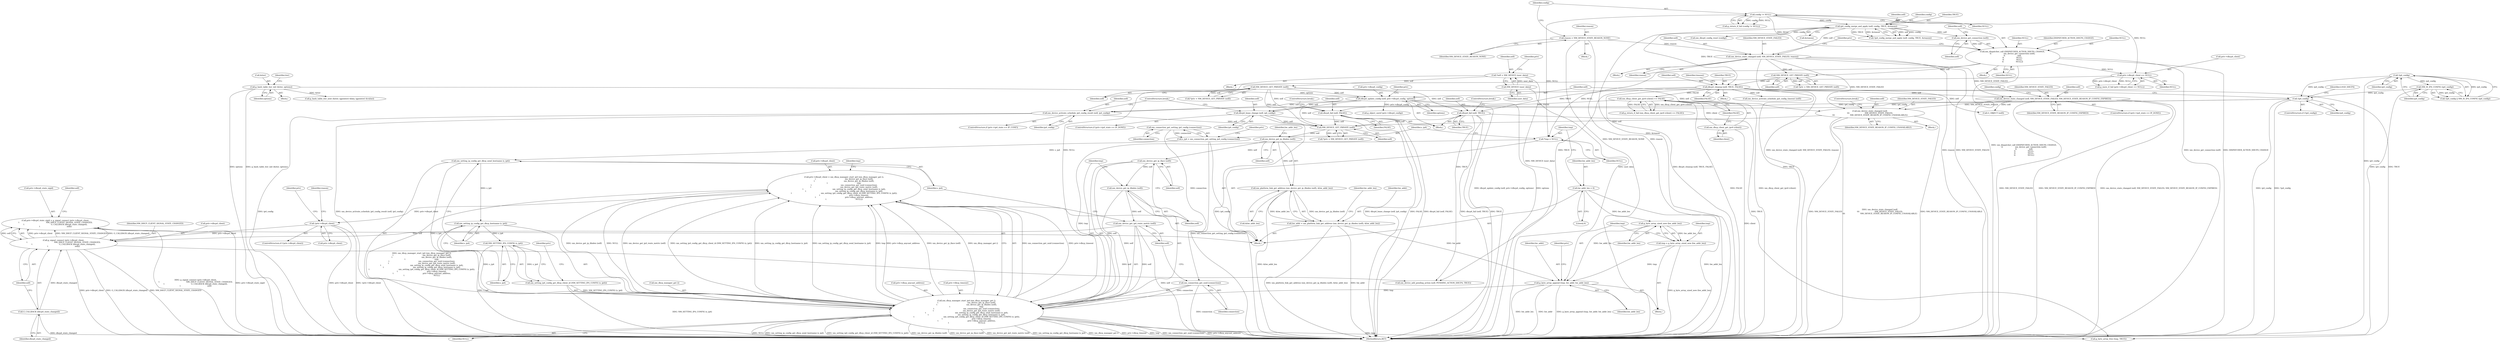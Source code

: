 digraph "0_NetworkManager_d5fc88e573fa58b93034b04d35a2454f5d28cad9@API" {
"1005329" [label="(Call,priv->dhcp4_state_sigid = g_signal_connect (priv->dhcp4_client,\n\t                                            NM_DHCP_CLIENT_SIGNAL_STATE_CHANGED,\n\t                                            G_CALLBACK (dhcp4_state_changed),\n\t                                            self))"];
"1005333" [label="(Call,g_signal_connect (priv->dhcp4_client,\n\t                                            NM_DHCP_CLIENT_SIGNAL_STATE_CHANGED,\n\t                                            G_CALLBACK (dhcp4_state_changed),\n\t                                            self))"];
"1005318" [label="(Call,!priv->dhcp4_client)"];
"1005283" [label="(Call,priv->dhcp4_client = nm_dhcp_manager_start_ip4 (nm_dhcp_manager_get (),\n\t                                                nm_device_get_ip_iface (self),\n\t                                                nm_device_get_ip_ifindex (self),\n\t                                                tmp,\n\t                                                nm_connection_get_uuid (connection),\n\t                                                nm_device_get_ip4_route_metric (self),\n\t                                                nm_setting_ip_config_get_dhcp_send_hostname (s_ip4),\n\t                                                nm_setting_ip_config_get_dhcp_hostname (s_ip4),\n\t                                                nm_setting_ip4_config_get_dhcp_client_id (NM_SETTING_IP4_CONFIG (s_ip4)),\n\t                                                priv->dhcp_timeout,\n\t                                                priv->dhcp_anycast_address,\n\t                                                NULL))"];
"1005287" [label="(Call,nm_dhcp_manager_start_ip4 (nm_dhcp_manager_get (),\n\t                                                nm_device_get_ip_iface (self),\n\t                                                nm_device_get_ip_ifindex (self),\n\t                                                tmp,\n\t                                                nm_connection_get_uuid (connection),\n\t                                                nm_device_get_ip4_route_metric (self),\n\t                                                nm_setting_ip_config_get_dhcp_send_hostname (s_ip4),\n\t                                                nm_setting_ip_config_get_dhcp_hostname (s_ip4),\n\t                                                nm_setting_ip4_config_get_dhcp_client_id (NM_SETTING_IP4_CONFIG (s_ip4)),\n\t                                                priv->dhcp_timeout,\n\t                                                priv->dhcp_anycast_address,\n\t                                                NULL))"];
"1005289" [label="(Call,nm_device_get_ip_iface (self))"];
"1005262" [label="(Call,nm_device_get_ip_ifindex (self))"];
"1005230" [label="(Call,NM_DEVICE_GET_PRIVATE (self))"];
"1005191" [label="(Call,nm_device_activate_schedule_ip4_config_result (self, ip4_config))"];
"1005179" [label="(Call,dhcp4_update_config (self, priv->dhcp4_config, options))"];
"1005146" [label="(Call,NM_DEVICE_GET_PRIVATE (self))"];
"1005139" [label="(Call,*self = NM_DEVICE (user_data))"];
"1005141" [label="(Call,NM_DEVICE (user_data))"];
"1005113" [label="(Call,g_hash_table_iter_init (&iter, options))"];
"1005168" [label="(Call,!ip4_config)"];
"1005155" [label="(Call,!ip4_config)"];
"1005157" [label="(Call,NM_IS_IP4_CONFIG (ip4_config))"];
"1005220" [label="(Call,dhcp4_fail (self, FALSE))"];
"1005149" [label="(Call,nm_dhcp_client_get_ipv6 (client) == FALSE)"];
"1005150" [label="(Call,nm_dhcp_client_get_ipv6 (client))"];
"1005080" [label="(Call,dhcp4_cleanup (self, TRUE, FALSE))"];
"1005078" [label="(Call,NM_DEVICE_GET_PRIVATE (self))"];
"1005060" [label="(Call,nm_device_state_changed (self, NM_DEVICE_STATE_FAILED, reason))"];
"1005050" [label="(Call,ip4_config_merge_and_apply (self, config, TRUE, &reason))"];
"1005045" [label="(Call,config != NULL)"];
"1005041" [label="(Call,reason = NM_DEVICE_STATE_REASON_NONE)"];
"1005066" [label="(Call,nm_dispatcher_call (DISPATCHER_ACTION_DHCP4_CHANGE,\n\t\t                    nm_device_get_connection (self),\n\t\t                    self,\n\t\t                    NULL,\n\t\t                    NULL,\n\t\t                    NULL))"];
"1005068" [label="(Call,nm_device_get_connection (self))"];
"1005206" [label="(Call,dhcp4_fail (self, TRUE))"];
"1005201" [label="(Call,dhcp4_lease_change (self, ip4_config))"];
"1005174" [label="(Call,nm_device_state_changed (self,\n\t\t\t                         NM_DEVICE_STATE_FAILED,\n\t\t\t                         NM_DEVICE_STATE_REASON_IP_CONFIG_UNAVAILABLE))"];
"1005101" [label="(Call,nm_device_state_changed (self, NM_DEVICE_STATE_FAILED, NM_DEVICE_STATE_REASON_IP_CONFIG_EXPIRED))"];
"1005291" [label="(Call,nm_device_get_ip_ifindex (self))"];
"1005239" [label="(Call,*tmp = NULL)"];
"1005273" [label="(Call,g_byte_array_append (tmp, hw_addr, hw_addr_len))"];
"1005269" [label="(Call,tmp = g_byte_array_sized_new (hw_addr_len))"];
"1005271" [label="(Call,g_byte_array_sized_new (hw_addr_len))"];
"1005235" [label="(Call,hw_addr_len = 0)"];
"1005259" [label="(Call,hw_addr = nm_platform_link_get_address (nm_device_get_ip_ifindex (self), &hw_addr_len))"];
"1005261" [label="(Call,nm_platform_link_get_address (nm_device_get_ip_ifindex (self), &hw_addr_len))"];
"1005294" [label="(Call,nm_connection_get_uuid (connection))"];
"1005244" [label="(Call,nm_connection_get_setting_ip4_config (connection))"];
"1005296" [label="(Call,nm_device_get_ip4_route_metric (self))"];
"1005298" [label="(Call,nm_setting_ip_config_get_dhcp_send_hostname (s_ip4))"];
"1005242" [label="(Call,s_ip4 = nm_connection_get_setting_ip4_config (connection))"];
"1005300" [label="(Call,nm_setting_ip_config_get_dhcp_hostname (s_ip4))"];
"1005302" [label="(Call,nm_setting_ip4_config_get_dhcp_client_id (NM_SETTING_IP4_CONFIG (s_ip4)))"];
"1005303" [label="(Call,NM_SETTING_IP4_CONFIG (s_ip4))"];
"1005278" [label="(Call,priv->dhcp4_client == NULL)"];
"1005338" [label="(Call,G_CALLBACK (dhcp4_state_changed))"];
"1005290" [label="(Identifier,self)"];
"1005318" [label="(Call,!priv->dhcp4_client)"];
"1005145" [label="(Identifier,priv)"];
"1005134" [label="(Call,G_OBJECT (self))"];
"1005223" [label="(ControlStructure,break;)"];
"1005044" [label="(Call,g_return_if_fail (config != NULL))"];
"1005051" [label="(Identifier,self)"];
"1005245" [label="(Identifier,connection)"];
"1005278" [label="(Call,priv->dhcp4_client == NULL)"];
"1005045" [label="(Call,config != NULL)"];
"1005291" [label="(Call,nm_device_get_ip_ifindex (self))"];
"1005050" [label="(Call,ip4_config_merge_and_apply (self, config, TRUE, &reason))"];
"1005264" [label="(Call,&hw_addr_len)"];
"1005297" [label="(Identifier,self)"];
"1005071" [label="(Identifier,NULL)"];
"1005041" [label="(Call,reason = NM_DEVICE_STATE_REASON_NONE)"];
"1005184" [label="(Identifier,options)"];
"1005072" [label="(Identifier,NULL)"];
"1005317" [label="(ControlStructure,if (!priv->dhcp4_client))"];
"1005248" [label="(Identifier,priv)"];
"1005262" [label="(Call,nm_device_get_ip_ifindex (self))"];
"1005303" [label="(Call,NM_SETTING_IP4_CONFIG (s_ip4))"];
"1005275" [label="(Identifier,hw_addr)"];
"1005279" [label="(Call,priv->dhcp4_client)"];
"1005222" [label="(Identifier,FALSE)"];
"1005081" [label="(Identifier,self)"];
"1005331" [label="(Identifier,priv)"];
"1005104" [label="(Identifier,NM_DEVICE_STATE_REASON_IP_CONFIG_EXPIRED)"];
"1005141" [label="(Call,NM_DEVICE (user_data))"];
"1005228" [label="(Call,*priv = NM_DEVICE_GET_PRIVATE (self))"];
"1005204" [label="(ControlStructure,break;)"];
"1005066" [label="(Call,nm_dispatcher_call (DISPATCHER_ACTION_DHCP4_CHANGE,\n\t\t                    nm_device_get_connection (self),\n\t\t                    self,\n\t\t                    NULL,\n\t\t                    NULL,\n\t\t                    NULL))"];
"1005107" [label="(Block,)"];
"1005288" [label="(Call,nm_dhcp_manager_get ())"];
"1005273" [label="(Call,g_byte_array_append (tmp, hw_addr, hw_addr_len))"];
"1005241" [label="(Identifier,NULL)"];
"1005148" [label="(Call,g_return_if_fail (nm_dhcp_client_get_ipv6 (client) == FALSE))"];
"1005292" [label="(Identifier,self)"];
"1005176" [label="(Identifier,NM_DEVICE_STATE_FAILED)"];
"1005259" [label="(Call,hw_addr = nm_platform_link_get_address (nm_device_get_ip_ifindex (self), &hw_addr_len))"];
"1005191" [label="(Call,nm_device_activate_schedule_ip4_config_result (self, ip4_config))"];
"1005338" [label="(Call,G_CALLBACK (dhcp4_state_changed))"];
"1005284" [label="(Call,priv->dhcp4_client)"];
"1005276" [label="(Identifier,hw_addr_len)"];
"1005139" [label="(Call,*self = NM_DEVICE (user_data))"];
"1005244" [label="(Call,nm_connection_get_setting_ip4_config (connection))"];
"1005112" [label="(Identifier,config)"];
"1005305" [label="(Call,priv->dhcp_timeout)"];
"1005165" [label="(Block,)"];
"1005080" [label="(Call,dhcp4_cleanup (self, TRUE, FALSE))"];
"1005308" [label="(Call,priv->dhcp_anycast_address)"];
"1005178" [label="(ControlStructure,break;)"];
"1005230" [label="(Call,NM_DEVICE_GET_PRIVATE (self))"];
"1005221" [label="(Identifier,self)"];
"1005329" [label="(Call,priv->dhcp4_state_sigid = g_signal_connect (priv->dhcp4_client,\n\t                                            NM_DHCP_CLIENT_SIGNAL_STATE_CHANGED,\n\t                                            G_CALLBACK (dhcp4_state_changed),\n\t                                            self))"];
"1005208" [label="(Identifier,TRUE)"];
"1005304" [label="(Identifier,s_ip4)"];
"1005242" [label="(Call,s_ip4 = nm_connection_get_setting_ip4_config (connection))"];
"1005296" [label="(Call,nm_device_get_ip4_route_metric (self))"];
"1005339" [label="(Identifier,dhcp4_state_changed)"];
"1005181" [label="(Call,priv->dhcp4_config)"];
"1005226" [label="(Block,)"];
"1005207" [label="(Identifier,self)"];
"1005261" [label="(Call,nm_platform_link_get_address (nm_device_get_ip_ifindex (self), &hw_addr_len))"];
"1005180" [label="(Identifier,self)"];
"1005147" [label="(Identifier,self)"];
"1005325" [label="(Identifier,reason)"];
"1005311" [label="(Identifier,NULL)"];
"1005298" [label="(Call,nm_setting_ip_config_get_dhcp_send_hostname (s_ip4))"];
"1005067" [label="(Identifier,DISPATCHER_ACTION_DHCP4_CHANGE)"];
"1005154" [label="(Call,!ip4_config || NM_IS_IP4_CONFIG (ip4_config))"];
"1005156" [label="(Identifier,ip4_config)"];
"1005120" [label="(Identifier,iter)"];
"1005079" [label="(Identifier,self)"];
"1005151" [label="(Identifier,client)"];
"1005060" [label="(Call,nm_device_state_changed (self, NM_DEVICE_STATE_FAILED, reason))"];
"1005340" [label="(Identifier,self)"];
"1005152" [label="(Identifier,FALSE)"];
"1005170" [label="(Block,)"];
"1005267" [label="(Identifier,hw_addr_len)"];
"1005195" [label="(ControlStructure,if (priv->ip4_state == IP_DONE))"];
"1005272" [label="(Identifier,hw_addr_len)"];
"1005052" [label="(Identifier,config)"];
"1005314" [label="(Call,g_byte_array_free (tmp, TRUE))"];
"1005167" [label="(ControlStructure,if (!ip4_config))"];
"1005271" [label="(Call,g_byte_array_sized_new (hw_addr_len))"];
"1005341" [label="(Call,nm_device_add_pending_action (self, PENDING_ACTION_DHCP4, TRUE))"];
"1005039" [label="(Block,)"];
"1005294" [label="(Call,nm_connection_get_uuid (connection))"];
"1005086" [label="(Identifier,timeout)"];
"1005342" [label="(Identifier,self)"];
"1005043" [label="(Identifier,NM_DEVICE_STATE_REASON_NONE)"];
"1005330" [label="(Call,priv->dhcp4_state_sigid)"];
"1005053" [label="(Identifier,TRUE)"];
"1005111" [label="(Call,nm_dhcp4_config_reset (config))"];
"1005082" [label="(Identifier,TRUE)"];
"1005277" [label="(Call,g_warn_if_fail (priv->dhcp4_client == NULL))"];
"1005302" [label="(Call,nm_setting_ip4_config_get_dhcp_client_id (NM_SETTING_IP4_CONFIG (s_ip4)))"];
"1005203" [label="(Identifier,ip4_config)"];
"1005146" [label="(Call,NM_DEVICE_GET_PRIVATE (self))"];
"1005150" [label="(Call,nm_dhcp_client_get_ipv6 (client))"];
"1005301" [label="(Identifier,s_ip4)"];
"1005103" [label="(Identifier,NM_DEVICE_STATE_FAILED)"];
"1005270" [label="(Identifier,tmp)"];
"1005175" [label="(Identifier,self)"];
"1005282" [label="(Identifier,NULL)"];
"1005144" [label="(Call,*priv = NM_DEVICE_GET_PRIVATE (self))"];
"1005069" [label="(Identifier,self)"];
"1005102" [label="(Identifier,self)"];
"1005083" [label="(Identifier,FALSE)"];
"1005047" [label="(Identifier,NULL)"];
"1005065" [label="(Block,)"];
"1005333" [label="(Call,g_signal_connect (priv->dhcp4_client,\n\t                                            NM_DHCP_CLIENT_SIGNAL_STATE_CHANGED,\n\t                                            G_CALLBACK (dhcp4_state_changed),\n\t                                            self))"];
"1005061" [label="(Identifier,self)"];
"1005118" [label="(Call,g_hash_table_iter_next (&iter, (gpointer) &key, (gpointer) &value))"];
"1005337" [label="(Identifier,NM_DHCP_CLIENT_SIGNAL_STATE_CHANGED)"];
"1005236" [label="(Identifier,hw_addr_len)"];
"1005078" [label="(Call,NM_DEVICE_GET_PRIVATE (self))"];
"1005299" [label="(Identifier,s_ip4)"];
"1005137" [label="(Block,)"];
"1005056" [label="(Block,)"];
"1005073" [label="(Identifier,NULL)"];
"1005263" [label="(Identifier,self)"];
"1005293" [label="(Identifier,tmp)"];
"1005158" [label="(Identifier,ip4_config)"];
"1007368" [label="(MethodReturn,RET)"];
"1005168" [label="(Call,!ip4_config)"];
"1005149" [label="(Call,nm_dhcp_client_get_ipv6 (client) == FALSE)"];
"1005074" [label="(Block,)"];
"1005243" [label="(Identifier,s_ip4)"];
"1005239" [label="(Call,*tmp = NULL)"];
"1005220" [label="(Call,dhcp4_fail (self, FALSE))"];
"1005201" [label="(Call,dhcp4_lease_change (self, ip4_config))"];
"1005070" [label="(Identifier,self)"];
"1005268" [label="(Block,)"];
"1005193" [label="(Identifier,ip4_config)"];
"1005188" [label="(Identifier,priv)"];
"1005169" [label="(Identifier,ip4_config)"];
"1005155" [label="(Call,!ip4_config)"];
"1005237" [label="(Literal,0)"];
"1005116" [label="(Identifier,options)"];
"1005063" [label="(Identifier,reason)"];
"1005054" [label="(Call,&reason)"];
"1005235" [label="(Call,hw_addr_len = 0)"];
"1005185" [label="(ControlStructure,if (priv->ip4_state == IP_CONF))"];
"1005289" [label="(Call,nm_device_get_ip_iface (self))"];
"1005240" [label="(Identifier,tmp)"];
"1005287" [label="(Call,nm_dhcp_manager_start_ip4 (nm_dhcp_manager_get (),\n\t                                                nm_device_get_ip_iface (self),\n\t                                                nm_device_get_ip_ifindex (self),\n\t                                                tmp,\n\t                                                nm_connection_get_uuid (connection),\n\t                                                nm_device_get_ip4_route_metric (self),\n\t                                                nm_setting_ip_config_get_dhcp_send_hostname (s_ip4),\n\t                                                nm_setting_ip_config_get_dhcp_hostname (s_ip4),\n\t                                                nm_setting_ip4_config_get_dhcp_client_id (NM_SETTING_IP4_CONFIG (s_ip4)),\n\t                                                priv->dhcp_timeout,\n\t                                                priv->dhcp_anycast_address,\n\t                                                NULL))"];
"1005265" [label="(Identifier,hw_addr_len)"];
"1005206" [label="(Call,dhcp4_fail (self, TRUE))"];
"1005068" [label="(Call,nm_device_get_connection (self))"];
"1005157" [label="(Call,NM_IS_IP4_CONFIG (ip4_config))"];
"1005319" [label="(Call,priv->dhcp4_client)"];
"1005269" [label="(Call,tmp = g_byte_array_sized_new (hw_addr_len))"];
"1005077" [label="(Identifier,priv)"];
"1005114" [label="(Call,&iter)"];
"1005062" [label="(Identifier,NM_DEVICE_STATE_FAILED)"];
"1005042" [label="(Identifier,reason)"];
"1005300" [label="(Call,nm_setting_ip_config_get_dhcp_hostname (s_ip4))"];
"1005142" [label="(Identifier,user_data)"];
"1005231" [label="(Identifier,self)"];
"1005174" [label="(Call,nm_device_state_changed (self,\n\t\t\t                         NM_DEVICE_STATE_FAILED,\n\t\t\t                         NM_DEVICE_STATE_REASON_IP_CONFIG_UNAVAILABLE))"];
"1005113" [label="(Call,g_hash_table_iter_init (&iter, options))"];
"1005250" [label="(Call,g_object_unref (priv->dhcp4_config))"];
"1005306" [label="(Identifier,priv)"];
"1005283" [label="(Call,priv->dhcp4_client = nm_dhcp_manager_start_ip4 (nm_dhcp_manager_get (),\n\t                                                nm_device_get_ip_iface (self),\n\t                                                nm_device_get_ip_ifindex (self),\n\t                                                tmp,\n\t                                                nm_connection_get_uuid (connection),\n\t                                                nm_device_get_ip4_route_metric (self),\n\t                                                nm_setting_ip_config_get_dhcp_send_hostname (s_ip4),\n\t                                                nm_setting_ip_config_get_dhcp_hostname (s_ip4),\n\t                                                nm_setting_ip4_config_get_dhcp_client_id (NM_SETTING_IP4_CONFIG (s_ip4)),\n\t                                                priv->dhcp_timeout,\n\t                                                priv->dhcp_anycast_address,\n\t                                                NULL))"];
"1005274" [label="(Identifier,tmp)"];
"1005076" [label="(Call,*priv = NM_DEVICE_GET_PRIVATE (self))"];
"1005280" [label="(Identifier,priv)"];
"1005046" [label="(Identifier,config)"];
"1005202" [label="(Identifier,self)"];
"1005192" [label="(Identifier,self)"];
"1005049" [label="(Call,!ip4_config_merge_and_apply (self, config, TRUE, &reason))"];
"1005179" [label="(Call,dhcp4_update_config (self, priv->dhcp4_config, options))"];
"1005295" [label="(Identifier,connection)"];
"1005140" [label="(Identifier,self)"];
"1005313" [label="(Identifier,tmp)"];
"1005260" [label="(Identifier,hw_addr)"];
"1005177" [label="(Identifier,NM_DEVICE_STATE_REASON_IP_CONFIG_UNAVAILABLE)"];
"1005209" [label="(ControlStructure,break;)"];
"1005101" [label="(Call,nm_device_state_changed (self, NM_DEVICE_STATE_FAILED, NM_DEVICE_STATE_REASON_IP_CONFIG_EXPIRED))"];
"1005334" [label="(Call,priv->dhcp4_client)"];
"1005095" [label="(ControlStructure,if (priv->ip4_state == IP_DONE))"];
"1005172" [label="(Identifier,LOGD_DHCP4)"];
"1005092" [label="(Call,nm_device_activate_schedule_ip4_config_timeout (self))"];
"1005329" -> "1005226"  [label="AST: "];
"1005329" -> "1005333"  [label="CFG: "];
"1005330" -> "1005329"  [label="AST: "];
"1005333" -> "1005329"  [label="AST: "];
"1005342" -> "1005329"  [label="CFG: "];
"1005329" -> "1007368"  [label="DDG: priv->dhcp4_state_sigid"];
"1005329" -> "1007368"  [label="DDG: g_signal_connect (priv->dhcp4_client,\n\t                                            NM_DHCP_CLIENT_SIGNAL_STATE_CHANGED,\n\t                                            G_CALLBACK (dhcp4_state_changed),\n\t                                            self)"];
"1005333" -> "1005329"  [label="DDG: priv->dhcp4_client"];
"1005333" -> "1005329"  [label="DDG: NM_DHCP_CLIENT_SIGNAL_STATE_CHANGED"];
"1005333" -> "1005329"  [label="DDG: G_CALLBACK (dhcp4_state_changed)"];
"1005333" -> "1005329"  [label="DDG: self"];
"1005333" -> "1005340"  [label="CFG: "];
"1005334" -> "1005333"  [label="AST: "];
"1005337" -> "1005333"  [label="AST: "];
"1005338" -> "1005333"  [label="AST: "];
"1005340" -> "1005333"  [label="AST: "];
"1005333" -> "1007368"  [label="DDG: G_CALLBACK (dhcp4_state_changed)"];
"1005333" -> "1007368"  [label="DDG: NM_DHCP_CLIENT_SIGNAL_STATE_CHANGED"];
"1005333" -> "1007368"  [label="DDG: priv->dhcp4_client"];
"1005318" -> "1005333"  [label="DDG: priv->dhcp4_client"];
"1005338" -> "1005333"  [label="DDG: dhcp4_state_changed"];
"1005296" -> "1005333"  [label="DDG: self"];
"1005333" -> "1005341"  [label="DDG: self"];
"1005318" -> "1005317"  [label="AST: "];
"1005318" -> "1005319"  [label="CFG: "];
"1005319" -> "1005318"  [label="AST: "];
"1005325" -> "1005318"  [label="CFG: "];
"1005331" -> "1005318"  [label="CFG: "];
"1005318" -> "1007368"  [label="DDG: priv->dhcp4_client"];
"1005318" -> "1007368"  [label="DDG: !priv->dhcp4_client"];
"1005283" -> "1005318"  [label="DDG: priv->dhcp4_client"];
"1005283" -> "1005226"  [label="AST: "];
"1005283" -> "1005287"  [label="CFG: "];
"1005284" -> "1005283"  [label="AST: "];
"1005287" -> "1005283"  [label="AST: "];
"1005313" -> "1005283"  [label="CFG: "];
"1005283" -> "1007368"  [label="DDG: nm_dhcp_manager_start_ip4 (nm_dhcp_manager_get (),\n\t                                                nm_device_get_ip_iface (self),\n\t                                                nm_device_get_ip_ifindex (self),\n\t                                                tmp,\n\t                                                nm_connection_get_uuid (connection),\n\t                                                nm_device_get_ip4_route_metric (self),\n\t                                                nm_setting_ip_config_get_dhcp_send_hostname (s_ip4),\n\t                                                nm_setting_ip_config_get_dhcp_hostname (s_ip4),\n\t                                                nm_setting_ip4_config_get_dhcp_client_id (NM_SETTING_IP4_CONFIG (s_ip4)),\n\t                                                priv->dhcp_timeout,\n\t                                                priv->dhcp_anycast_address,\n\t                                                NULL)"];
"1005287" -> "1005283"  [label="DDG: nm_connection_get_uuid (connection)"];
"1005287" -> "1005283"  [label="DDG: priv->dhcp_timeout"];
"1005287" -> "1005283"  [label="DDG: nm_device_get_ip_ifindex (self)"];
"1005287" -> "1005283"  [label="DDG: NULL"];
"1005287" -> "1005283"  [label="DDG: nm_device_get_ip4_route_metric (self)"];
"1005287" -> "1005283"  [label="DDG: nm_setting_ip4_config_get_dhcp_client_id (NM_SETTING_IP4_CONFIG (s_ip4))"];
"1005287" -> "1005283"  [label="DDG: nm_setting_ip_config_get_dhcp_hostname (s_ip4)"];
"1005287" -> "1005283"  [label="DDG: nm_setting_ip_config_get_dhcp_send_hostname (s_ip4)"];
"1005287" -> "1005283"  [label="DDG: tmp"];
"1005287" -> "1005283"  [label="DDG: priv->dhcp_anycast_address"];
"1005287" -> "1005283"  [label="DDG: nm_device_get_ip_iface (self)"];
"1005287" -> "1005283"  [label="DDG: nm_dhcp_manager_get ()"];
"1005287" -> "1005311"  [label="CFG: "];
"1005288" -> "1005287"  [label="AST: "];
"1005289" -> "1005287"  [label="AST: "];
"1005291" -> "1005287"  [label="AST: "];
"1005293" -> "1005287"  [label="AST: "];
"1005294" -> "1005287"  [label="AST: "];
"1005296" -> "1005287"  [label="AST: "];
"1005298" -> "1005287"  [label="AST: "];
"1005300" -> "1005287"  [label="AST: "];
"1005302" -> "1005287"  [label="AST: "];
"1005305" -> "1005287"  [label="AST: "];
"1005308" -> "1005287"  [label="AST: "];
"1005311" -> "1005287"  [label="AST: "];
"1005287" -> "1007368"  [label="DDG: nm_setting_ip_config_get_dhcp_send_hostname (s_ip4)"];
"1005287" -> "1007368"  [label="DDG: nm_setting_ip4_config_get_dhcp_client_id (NM_SETTING_IP4_CONFIG (s_ip4))"];
"1005287" -> "1007368"  [label="DDG: nm_device_get_ip_ifindex (self)"];
"1005287" -> "1007368"  [label="DDG: nm_device_get_ip_iface (self)"];
"1005287" -> "1007368"  [label="DDG: nm_device_get_ip4_route_metric (self)"];
"1005287" -> "1007368"  [label="DDG: nm_setting_ip_config_get_dhcp_hostname (s_ip4)"];
"1005287" -> "1007368"  [label="DDG: nm_dhcp_manager_get ()"];
"1005287" -> "1007368"  [label="DDG: priv->dhcp_timeout"];
"1005287" -> "1007368"  [label="DDG: tmp"];
"1005287" -> "1007368"  [label="DDG: nm_connection_get_uuid (connection)"];
"1005287" -> "1007368"  [label="DDG: priv->dhcp_anycast_address"];
"1005287" -> "1007368"  [label="DDG: NULL"];
"1005289" -> "1005287"  [label="DDG: self"];
"1005291" -> "1005287"  [label="DDG: self"];
"1005239" -> "1005287"  [label="DDG: tmp"];
"1005273" -> "1005287"  [label="DDG: tmp"];
"1005294" -> "1005287"  [label="DDG: connection"];
"1005296" -> "1005287"  [label="DDG: self"];
"1005298" -> "1005287"  [label="DDG: s_ip4"];
"1005300" -> "1005287"  [label="DDG: s_ip4"];
"1005302" -> "1005287"  [label="DDG: NM_SETTING_IP4_CONFIG (s_ip4)"];
"1005278" -> "1005287"  [label="DDG: NULL"];
"1005287" -> "1005314"  [label="DDG: tmp"];
"1005289" -> "1005290"  [label="CFG: "];
"1005290" -> "1005289"  [label="AST: "];
"1005292" -> "1005289"  [label="CFG: "];
"1005262" -> "1005289"  [label="DDG: self"];
"1005289" -> "1005291"  [label="DDG: self"];
"1005262" -> "1005261"  [label="AST: "];
"1005262" -> "1005263"  [label="CFG: "];
"1005263" -> "1005262"  [label="AST: "];
"1005265" -> "1005262"  [label="CFG: "];
"1005262" -> "1005261"  [label="DDG: self"];
"1005230" -> "1005262"  [label="DDG: self"];
"1005230" -> "1005228"  [label="AST: "];
"1005230" -> "1005231"  [label="CFG: "];
"1005231" -> "1005230"  [label="AST: "];
"1005228" -> "1005230"  [label="CFG: "];
"1005230" -> "1005228"  [label="DDG: self"];
"1005191" -> "1005230"  [label="DDG: self"];
"1005220" -> "1005230"  [label="DDG: self"];
"1005179" -> "1005230"  [label="DDG: self"];
"1005206" -> "1005230"  [label="DDG: self"];
"1005201" -> "1005230"  [label="DDG: self"];
"1005174" -> "1005230"  [label="DDG: self"];
"1005146" -> "1005230"  [label="DDG: self"];
"1005191" -> "1005185"  [label="AST: "];
"1005191" -> "1005193"  [label="CFG: "];
"1005192" -> "1005191"  [label="AST: "];
"1005193" -> "1005191"  [label="AST: "];
"1005204" -> "1005191"  [label="CFG: "];
"1005191" -> "1007368"  [label="DDG: ip4_config"];
"1005191" -> "1007368"  [label="DDG: nm_device_activate_schedule_ip4_config_result (self, ip4_config)"];
"1005179" -> "1005191"  [label="DDG: self"];
"1005168" -> "1005191"  [label="DDG: ip4_config"];
"1005179" -> "1005165"  [label="AST: "];
"1005179" -> "1005184"  [label="CFG: "];
"1005180" -> "1005179"  [label="AST: "];
"1005181" -> "1005179"  [label="AST: "];
"1005184" -> "1005179"  [label="AST: "];
"1005188" -> "1005179"  [label="CFG: "];
"1005179" -> "1007368"  [label="DDG: dhcp4_update_config (self, priv->dhcp4_config, options)"];
"1005179" -> "1007368"  [label="DDG: options"];
"1005146" -> "1005179"  [label="DDG: self"];
"1005113" -> "1005179"  [label="DDG: options"];
"1005179" -> "1005201"  [label="DDG: self"];
"1005179" -> "1005250"  [label="DDG: priv->dhcp4_config"];
"1005146" -> "1005144"  [label="AST: "];
"1005146" -> "1005147"  [label="CFG: "];
"1005147" -> "1005146"  [label="AST: "];
"1005144" -> "1005146"  [label="CFG: "];
"1005146" -> "1005144"  [label="DDG: self"];
"1005139" -> "1005146"  [label="DDG: self"];
"1005146" -> "1005174"  [label="DDG: self"];
"1005146" -> "1005206"  [label="DDG: self"];
"1005146" -> "1005220"  [label="DDG: self"];
"1005139" -> "1005137"  [label="AST: "];
"1005139" -> "1005141"  [label="CFG: "];
"1005140" -> "1005139"  [label="AST: "];
"1005141" -> "1005139"  [label="AST: "];
"1005145" -> "1005139"  [label="CFG: "];
"1005139" -> "1007368"  [label="DDG: NM_DEVICE (user_data)"];
"1005141" -> "1005139"  [label="DDG: user_data"];
"1005141" -> "1005142"  [label="CFG: "];
"1005142" -> "1005141"  [label="AST: "];
"1005141" -> "1007368"  [label="DDG: user_data"];
"1005113" -> "1005107"  [label="AST: "];
"1005113" -> "1005116"  [label="CFG: "];
"1005114" -> "1005113"  [label="AST: "];
"1005116" -> "1005113"  [label="AST: "];
"1005120" -> "1005113"  [label="CFG: "];
"1005113" -> "1007368"  [label="DDG: g_hash_table_iter_init (&iter, options)"];
"1005113" -> "1007368"  [label="DDG: options"];
"1005113" -> "1005118"  [label="DDG: &iter"];
"1005168" -> "1005167"  [label="AST: "];
"1005168" -> "1005169"  [label="CFG: "];
"1005169" -> "1005168"  [label="AST: "];
"1005172" -> "1005168"  [label="CFG: "];
"1005180" -> "1005168"  [label="CFG: "];
"1005168" -> "1007368"  [label="DDG: !ip4_config"];
"1005168" -> "1007368"  [label="DDG: ip4_config"];
"1005155" -> "1005168"  [label="DDG: ip4_config"];
"1005157" -> "1005168"  [label="DDG: ip4_config"];
"1005168" -> "1005201"  [label="DDG: ip4_config"];
"1005155" -> "1005154"  [label="AST: "];
"1005155" -> "1005156"  [label="CFG: "];
"1005156" -> "1005155"  [label="AST: "];
"1005158" -> "1005155"  [label="CFG: "];
"1005154" -> "1005155"  [label="CFG: "];
"1005155" -> "1007368"  [label="DDG: ip4_config"];
"1005155" -> "1005154"  [label="DDG: ip4_config"];
"1005155" -> "1005157"  [label="DDG: ip4_config"];
"1005157" -> "1005154"  [label="AST: "];
"1005157" -> "1005158"  [label="CFG: "];
"1005158" -> "1005157"  [label="AST: "];
"1005154" -> "1005157"  [label="CFG: "];
"1005157" -> "1007368"  [label="DDG: ip4_config"];
"1005157" -> "1005154"  [label="DDG: ip4_config"];
"1005220" -> "1005165"  [label="AST: "];
"1005220" -> "1005222"  [label="CFG: "];
"1005221" -> "1005220"  [label="AST: "];
"1005222" -> "1005220"  [label="AST: "];
"1005223" -> "1005220"  [label="CFG: "];
"1005220" -> "1007368"  [label="DDG: FALSE"];
"1005220" -> "1007368"  [label="DDG: dhcp4_fail (self, FALSE)"];
"1005149" -> "1005220"  [label="DDG: FALSE"];
"1005149" -> "1005148"  [label="AST: "];
"1005149" -> "1005152"  [label="CFG: "];
"1005150" -> "1005149"  [label="AST: "];
"1005152" -> "1005149"  [label="AST: "];
"1005148" -> "1005149"  [label="CFG: "];
"1005149" -> "1007368"  [label="DDG: FALSE"];
"1005149" -> "1007368"  [label="DDG: nm_dhcp_client_get_ipv6 (client)"];
"1005149" -> "1005148"  [label="DDG: nm_dhcp_client_get_ipv6 (client)"];
"1005149" -> "1005148"  [label="DDG: FALSE"];
"1005150" -> "1005149"  [label="DDG: client"];
"1005080" -> "1005149"  [label="DDG: FALSE"];
"1005150" -> "1005151"  [label="CFG: "];
"1005151" -> "1005150"  [label="AST: "];
"1005152" -> "1005150"  [label="CFG: "];
"1005150" -> "1007368"  [label="DDG: client"];
"1005080" -> "1005074"  [label="AST: "];
"1005080" -> "1005083"  [label="CFG: "];
"1005081" -> "1005080"  [label="AST: "];
"1005082" -> "1005080"  [label="AST: "];
"1005083" -> "1005080"  [label="AST: "];
"1005086" -> "1005080"  [label="CFG: "];
"1005080" -> "1007368"  [label="DDG: TRUE"];
"1005080" -> "1007368"  [label="DDG: dhcp4_cleanup (self, TRUE, FALSE)"];
"1005078" -> "1005080"  [label="DDG: self"];
"1005050" -> "1005080"  [label="DDG: TRUE"];
"1005080" -> "1005092"  [label="DDG: self"];
"1005080" -> "1005101"  [label="DDG: self"];
"1005080" -> "1005134"  [label="DDG: self"];
"1005080" -> "1005206"  [label="DDG: TRUE"];
"1005080" -> "1005314"  [label="DDG: TRUE"];
"1005080" -> "1005341"  [label="DDG: TRUE"];
"1005078" -> "1005076"  [label="AST: "];
"1005078" -> "1005079"  [label="CFG: "];
"1005079" -> "1005078"  [label="AST: "];
"1005076" -> "1005078"  [label="CFG: "];
"1005078" -> "1005076"  [label="DDG: self"];
"1005060" -> "1005078"  [label="DDG: self"];
"1005066" -> "1005078"  [label="DDG: self"];
"1005060" -> "1005056"  [label="AST: "];
"1005060" -> "1005063"  [label="CFG: "];
"1005061" -> "1005060"  [label="AST: "];
"1005062" -> "1005060"  [label="AST: "];
"1005063" -> "1005060"  [label="AST: "];
"1005077" -> "1005060"  [label="CFG: "];
"1005060" -> "1007368"  [label="DDG: NM_DEVICE_STATE_FAILED"];
"1005060" -> "1007368"  [label="DDG: nm_device_state_changed (self, NM_DEVICE_STATE_FAILED, reason)"];
"1005060" -> "1007368"  [label="DDG: reason"];
"1005050" -> "1005060"  [label="DDG: self"];
"1005041" -> "1005060"  [label="DDG: reason"];
"1005060" -> "1005101"  [label="DDG: NM_DEVICE_STATE_FAILED"];
"1005060" -> "1005174"  [label="DDG: NM_DEVICE_STATE_FAILED"];
"1005050" -> "1005049"  [label="AST: "];
"1005050" -> "1005054"  [label="CFG: "];
"1005051" -> "1005050"  [label="AST: "];
"1005052" -> "1005050"  [label="AST: "];
"1005053" -> "1005050"  [label="AST: "];
"1005054" -> "1005050"  [label="AST: "];
"1005049" -> "1005050"  [label="CFG: "];
"1005050" -> "1007368"  [label="DDG: &reason"];
"1005050" -> "1005049"  [label="DDG: self"];
"1005050" -> "1005049"  [label="DDG: config"];
"1005050" -> "1005049"  [label="DDG: TRUE"];
"1005050" -> "1005049"  [label="DDG: &reason"];
"1005045" -> "1005050"  [label="DDG: config"];
"1005050" -> "1005068"  [label="DDG: self"];
"1005050" -> "1005111"  [label="DDG: config"];
"1005045" -> "1005044"  [label="AST: "];
"1005045" -> "1005047"  [label="CFG: "];
"1005046" -> "1005045"  [label="AST: "];
"1005047" -> "1005045"  [label="AST: "];
"1005044" -> "1005045"  [label="CFG: "];
"1005045" -> "1005044"  [label="DDG: config"];
"1005045" -> "1005044"  [label="DDG: NULL"];
"1005045" -> "1005066"  [label="DDG: NULL"];
"1005045" -> "1005239"  [label="DDG: NULL"];
"1005045" -> "1005278"  [label="DDG: NULL"];
"1005041" -> "1005039"  [label="AST: "];
"1005041" -> "1005043"  [label="CFG: "];
"1005042" -> "1005041"  [label="AST: "];
"1005043" -> "1005041"  [label="AST: "];
"1005046" -> "1005041"  [label="CFG: "];
"1005041" -> "1007368"  [label="DDG: reason"];
"1005041" -> "1007368"  [label="DDG: NM_DEVICE_STATE_REASON_NONE"];
"1005066" -> "1005065"  [label="AST: "];
"1005066" -> "1005073"  [label="CFG: "];
"1005067" -> "1005066"  [label="AST: "];
"1005068" -> "1005066"  [label="AST: "];
"1005070" -> "1005066"  [label="AST: "];
"1005071" -> "1005066"  [label="AST: "];
"1005072" -> "1005066"  [label="AST: "];
"1005073" -> "1005066"  [label="AST: "];
"1005077" -> "1005066"  [label="CFG: "];
"1005066" -> "1007368"  [label="DDG: nm_dispatcher_call (DISPATCHER_ACTION_DHCP4_CHANGE,\n\t\t                    nm_device_get_connection (self),\n\t\t                    self,\n\t\t                    NULL,\n\t\t                    NULL,\n\t\t                    NULL)"];
"1005066" -> "1007368"  [label="DDG: nm_device_get_connection (self)"];
"1005066" -> "1007368"  [label="DDG: DISPATCHER_ACTION_DHCP4_CHANGE"];
"1005068" -> "1005066"  [label="DDG: self"];
"1005066" -> "1005239"  [label="DDG: NULL"];
"1005066" -> "1005278"  [label="DDG: NULL"];
"1005068" -> "1005069"  [label="CFG: "];
"1005069" -> "1005068"  [label="AST: "];
"1005070" -> "1005068"  [label="CFG: "];
"1005206" -> "1005165"  [label="AST: "];
"1005206" -> "1005208"  [label="CFG: "];
"1005207" -> "1005206"  [label="AST: "];
"1005208" -> "1005206"  [label="AST: "];
"1005209" -> "1005206"  [label="CFG: "];
"1005206" -> "1007368"  [label="DDG: dhcp4_fail (self, TRUE)"];
"1005206" -> "1007368"  [label="DDG: TRUE"];
"1005206" -> "1005314"  [label="DDG: TRUE"];
"1005206" -> "1005341"  [label="DDG: TRUE"];
"1005201" -> "1005195"  [label="AST: "];
"1005201" -> "1005203"  [label="CFG: "];
"1005202" -> "1005201"  [label="AST: "];
"1005203" -> "1005201"  [label="AST: "];
"1005204" -> "1005201"  [label="CFG: "];
"1005201" -> "1007368"  [label="DDG: dhcp4_lease_change (self, ip4_config)"];
"1005201" -> "1007368"  [label="DDG: ip4_config"];
"1005174" -> "1005170"  [label="AST: "];
"1005174" -> "1005177"  [label="CFG: "];
"1005175" -> "1005174"  [label="AST: "];
"1005176" -> "1005174"  [label="AST: "];
"1005177" -> "1005174"  [label="AST: "];
"1005178" -> "1005174"  [label="CFG: "];
"1005174" -> "1007368"  [label="DDG: nm_device_state_changed (self,\n\t\t\t                         NM_DEVICE_STATE_FAILED,\n\t\t\t                         NM_DEVICE_STATE_REASON_IP_CONFIG_UNAVAILABLE)"];
"1005174" -> "1007368"  [label="DDG: NM_DEVICE_STATE_REASON_IP_CONFIG_UNAVAILABLE"];
"1005174" -> "1007368"  [label="DDG: NM_DEVICE_STATE_FAILED"];
"1005101" -> "1005174"  [label="DDG: NM_DEVICE_STATE_FAILED"];
"1005101" -> "1005095"  [label="AST: "];
"1005101" -> "1005104"  [label="CFG: "];
"1005102" -> "1005101"  [label="AST: "];
"1005103" -> "1005101"  [label="AST: "];
"1005104" -> "1005101"  [label="AST: "];
"1005112" -> "1005101"  [label="CFG: "];
"1005101" -> "1007368"  [label="DDG: NM_DEVICE_STATE_REASON_IP_CONFIG_EXPIRED"];
"1005101" -> "1007368"  [label="DDG: nm_device_state_changed (self, NM_DEVICE_STATE_FAILED, NM_DEVICE_STATE_REASON_IP_CONFIG_EXPIRED)"];
"1005101" -> "1007368"  [label="DDG: NM_DEVICE_STATE_FAILED"];
"1005101" -> "1005134"  [label="DDG: self"];
"1005291" -> "1005292"  [label="CFG: "];
"1005292" -> "1005291"  [label="AST: "];
"1005293" -> "1005291"  [label="CFG: "];
"1005291" -> "1005296"  [label="DDG: self"];
"1005239" -> "1005226"  [label="AST: "];
"1005239" -> "1005241"  [label="CFG: "];
"1005240" -> "1005239"  [label="AST: "];
"1005241" -> "1005239"  [label="AST: "];
"1005243" -> "1005239"  [label="CFG: "];
"1005273" -> "1005268"  [label="AST: "];
"1005273" -> "1005276"  [label="CFG: "];
"1005274" -> "1005273"  [label="AST: "];
"1005275" -> "1005273"  [label="AST: "];
"1005276" -> "1005273"  [label="AST: "];
"1005280" -> "1005273"  [label="CFG: "];
"1005273" -> "1007368"  [label="DDG: hw_addr_len"];
"1005273" -> "1007368"  [label="DDG: hw_addr"];
"1005273" -> "1007368"  [label="DDG: g_byte_array_append (tmp, hw_addr, hw_addr_len)"];
"1005269" -> "1005273"  [label="DDG: tmp"];
"1005259" -> "1005273"  [label="DDG: hw_addr"];
"1005271" -> "1005273"  [label="DDG: hw_addr_len"];
"1005269" -> "1005268"  [label="AST: "];
"1005269" -> "1005271"  [label="CFG: "];
"1005270" -> "1005269"  [label="AST: "];
"1005271" -> "1005269"  [label="AST: "];
"1005274" -> "1005269"  [label="CFG: "];
"1005269" -> "1007368"  [label="DDG: g_byte_array_sized_new (hw_addr_len)"];
"1005271" -> "1005269"  [label="DDG: hw_addr_len"];
"1005271" -> "1005272"  [label="CFG: "];
"1005272" -> "1005271"  [label="AST: "];
"1005235" -> "1005271"  [label="DDG: hw_addr_len"];
"1005235" -> "1005226"  [label="AST: "];
"1005235" -> "1005237"  [label="CFG: "];
"1005236" -> "1005235"  [label="AST: "];
"1005237" -> "1005235"  [label="AST: "];
"1005240" -> "1005235"  [label="CFG: "];
"1005235" -> "1007368"  [label="DDG: hw_addr_len"];
"1005259" -> "1005226"  [label="AST: "];
"1005259" -> "1005261"  [label="CFG: "];
"1005260" -> "1005259"  [label="AST: "];
"1005261" -> "1005259"  [label="AST: "];
"1005267" -> "1005259"  [label="CFG: "];
"1005259" -> "1007368"  [label="DDG: nm_platform_link_get_address (nm_device_get_ip_ifindex (self), &hw_addr_len)"];
"1005259" -> "1007368"  [label="DDG: hw_addr"];
"1005261" -> "1005259"  [label="DDG: nm_device_get_ip_ifindex (self)"];
"1005261" -> "1005259"  [label="DDG: &hw_addr_len"];
"1005261" -> "1005264"  [label="CFG: "];
"1005264" -> "1005261"  [label="AST: "];
"1005261" -> "1007368"  [label="DDG: &hw_addr_len"];
"1005294" -> "1005295"  [label="CFG: "];
"1005295" -> "1005294"  [label="AST: "];
"1005297" -> "1005294"  [label="CFG: "];
"1005294" -> "1007368"  [label="DDG: connection"];
"1005244" -> "1005294"  [label="DDG: connection"];
"1005244" -> "1005242"  [label="AST: "];
"1005244" -> "1005245"  [label="CFG: "];
"1005245" -> "1005244"  [label="AST: "];
"1005242" -> "1005244"  [label="CFG: "];
"1005244" -> "1005242"  [label="DDG: connection"];
"1005296" -> "1005297"  [label="CFG: "];
"1005297" -> "1005296"  [label="AST: "];
"1005299" -> "1005296"  [label="CFG: "];
"1005296" -> "1007368"  [label="DDG: self"];
"1005298" -> "1005299"  [label="CFG: "];
"1005299" -> "1005298"  [label="AST: "];
"1005301" -> "1005298"  [label="CFG: "];
"1005242" -> "1005298"  [label="DDG: s_ip4"];
"1005298" -> "1005300"  [label="DDG: s_ip4"];
"1005242" -> "1005226"  [label="AST: "];
"1005243" -> "1005242"  [label="AST: "];
"1005248" -> "1005242"  [label="CFG: "];
"1005242" -> "1007368"  [label="DDG: nm_connection_get_setting_ip4_config (connection)"];
"1005300" -> "1005301"  [label="CFG: "];
"1005301" -> "1005300"  [label="AST: "];
"1005304" -> "1005300"  [label="CFG: "];
"1005300" -> "1005303"  [label="DDG: s_ip4"];
"1005302" -> "1005303"  [label="CFG: "];
"1005303" -> "1005302"  [label="AST: "];
"1005306" -> "1005302"  [label="CFG: "];
"1005302" -> "1007368"  [label="DDG: NM_SETTING_IP4_CONFIG (s_ip4)"];
"1005303" -> "1005302"  [label="DDG: s_ip4"];
"1005303" -> "1005304"  [label="CFG: "];
"1005304" -> "1005303"  [label="AST: "];
"1005303" -> "1007368"  [label="DDG: s_ip4"];
"1005278" -> "1005277"  [label="AST: "];
"1005278" -> "1005282"  [label="CFG: "];
"1005279" -> "1005278"  [label="AST: "];
"1005282" -> "1005278"  [label="AST: "];
"1005277" -> "1005278"  [label="CFG: "];
"1005278" -> "1005277"  [label="DDG: priv->dhcp4_client"];
"1005278" -> "1005277"  [label="DDG: NULL"];
"1005338" -> "1005339"  [label="CFG: "];
"1005339" -> "1005338"  [label="AST: "];
"1005340" -> "1005338"  [label="CFG: "];
"1005338" -> "1007368"  [label="DDG: dhcp4_state_changed"];
}

